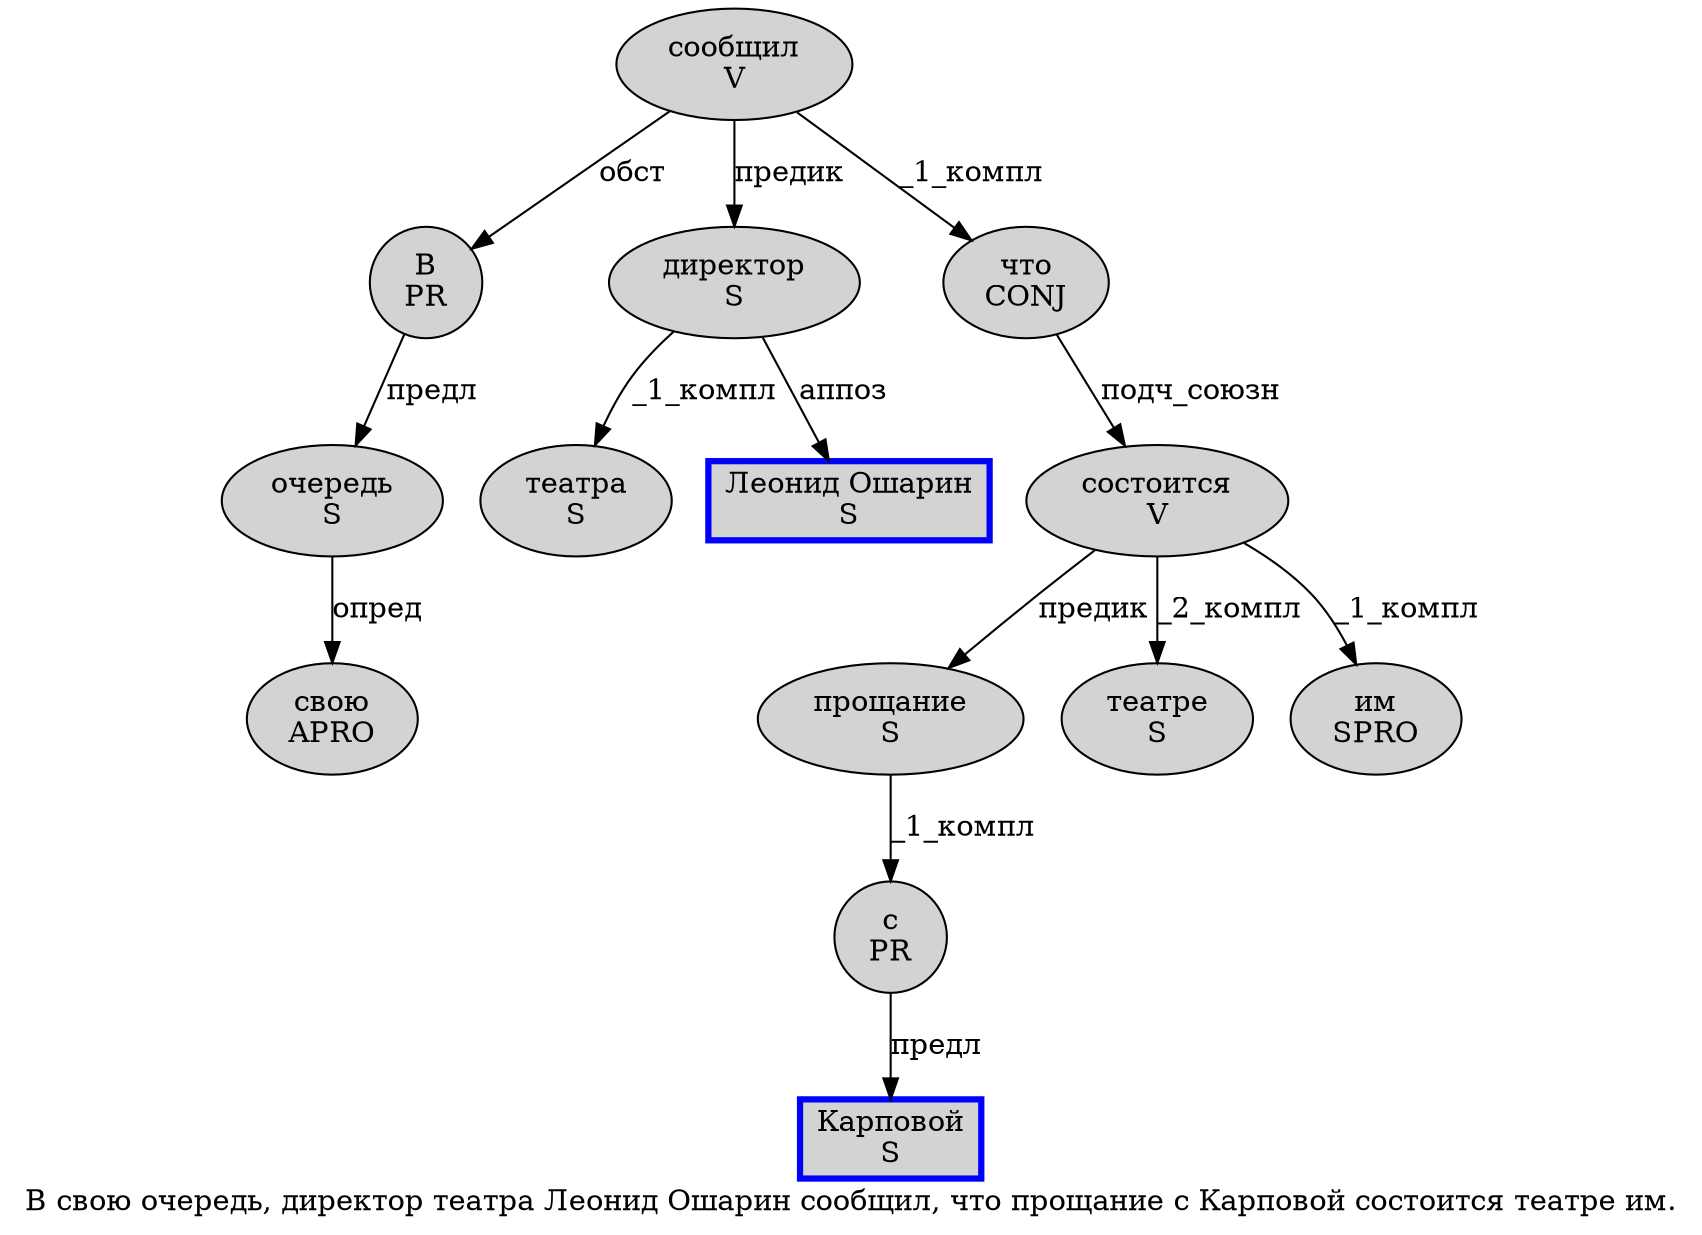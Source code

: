 digraph SENTENCE_56 {
	graph [label="В свою очередь, директор театра Леонид Ошарин сообщил, что прощание с Карповой состоится театре им."]
	node [style=filled]
		0 [label="В
PR" color="" fillcolor=lightgray penwidth=1 shape=ellipse]
		1 [label="свою
APRO" color="" fillcolor=lightgray penwidth=1 shape=ellipse]
		2 [label="очередь
S" color="" fillcolor=lightgray penwidth=1 shape=ellipse]
		4 [label="директор
S" color="" fillcolor=lightgray penwidth=1 shape=ellipse]
		5 [label="театра
S" color="" fillcolor=lightgray penwidth=1 shape=ellipse]
		6 [label="Леонид Ошарин
S" color=blue fillcolor=lightgray penwidth=3 shape=box]
		7 [label="сообщил
V" color="" fillcolor=lightgray penwidth=1 shape=ellipse]
		9 [label="что
CONJ" color="" fillcolor=lightgray penwidth=1 shape=ellipse]
		10 [label="прощание
S" color="" fillcolor=lightgray penwidth=1 shape=ellipse]
		11 [label="с
PR" color="" fillcolor=lightgray penwidth=1 shape=ellipse]
		12 [label="Карповой
S" color=blue fillcolor=lightgray penwidth=3 shape=box]
		13 [label="состоится
V" color="" fillcolor=lightgray penwidth=1 shape=ellipse]
		14 [label="театре
S" color="" fillcolor=lightgray penwidth=1 shape=ellipse]
		15 [label="им
SPRO" color="" fillcolor=lightgray penwidth=1 shape=ellipse]
			13 -> 10 [label="предик"]
			13 -> 14 [label="_2_компл"]
			13 -> 15 [label="_1_компл"]
			10 -> 11 [label="_1_компл"]
			9 -> 13 [label="подч_союзн"]
			4 -> 5 [label="_1_компл"]
			4 -> 6 [label="аппоз"]
			7 -> 0 [label="обст"]
			7 -> 4 [label="предик"]
			7 -> 9 [label="_1_компл"]
			11 -> 12 [label="предл"]
			0 -> 2 [label="предл"]
			2 -> 1 [label="опред"]
}